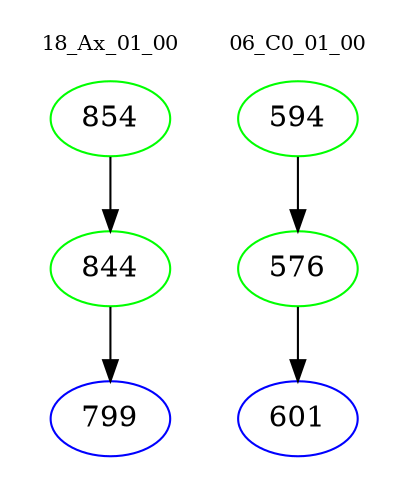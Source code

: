 digraph{
subgraph cluster_0 {
color = white
label = "18_Ax_01_00";
fontsize=10;
T0_854 [label="854", color="green"]
T0_854 -> T0_844 [color="black"]
T0_844 [label="844", color="green"]
T0_844 -> T0_799 [color="black"]
T0_799 [label="799", color="blue"]
}
subgraph cluster_1 {
color = white
label = "06_C0_01_00";
fontsize=10;
T1_594 [label="594", color="green"]
T1_594 -> T1_576 [color="black"]
T1_576 [label="576", color="green"]
T1_576 -> T1_601 [color="black"]
T1_601 [label="601", color="blue"]
}
}
